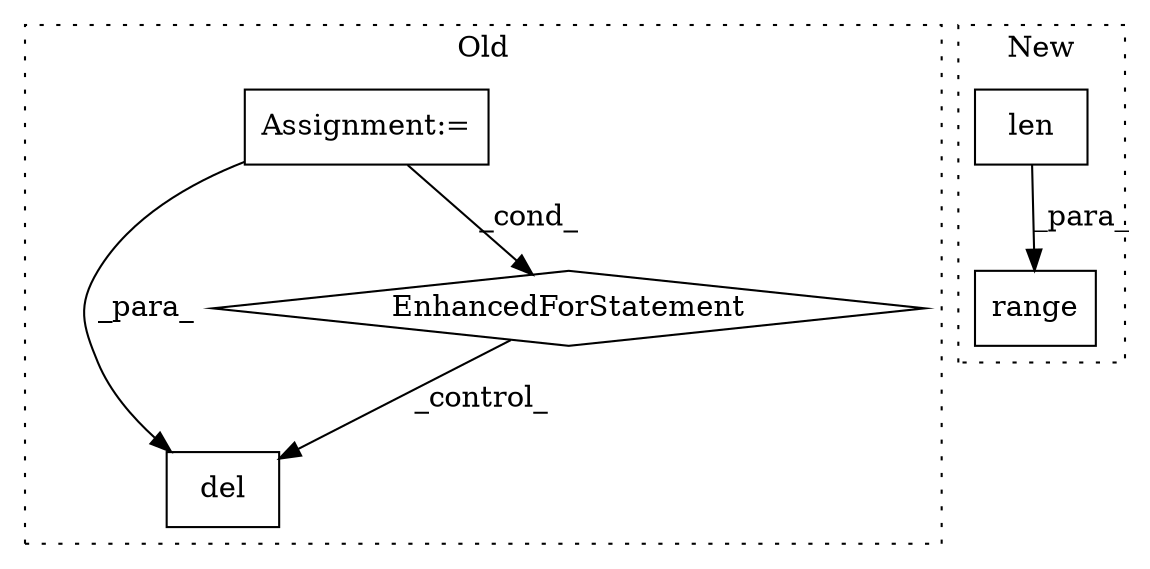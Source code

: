 digraph G {
subgraph cluster0 {
1 [label="del" a="32" s="398,407" l="4,1" shape="box"];
4 [label="EnhancedForStatement" a="70" s="222,301" l="53,2" shape="diamond"];
5 [label="Assignment:=" a="7" s="187" l="1" shape="box"];
label = "Old";
style="dotted";
}
subgraph cluster1 {
2 [label="range" a="32" s="627,640" l="6,1" shape="box"];
3 [label="len" a="32" s="633,639" l="4,1" shape="box"];
label = "New";
style="dotted";
}
3 -> 2 [label="_para_"];
4 -> 1 [label="_control_"];
5 -> 4 [label="_cond_"];
5 -> 1 [label="_para_"];
}